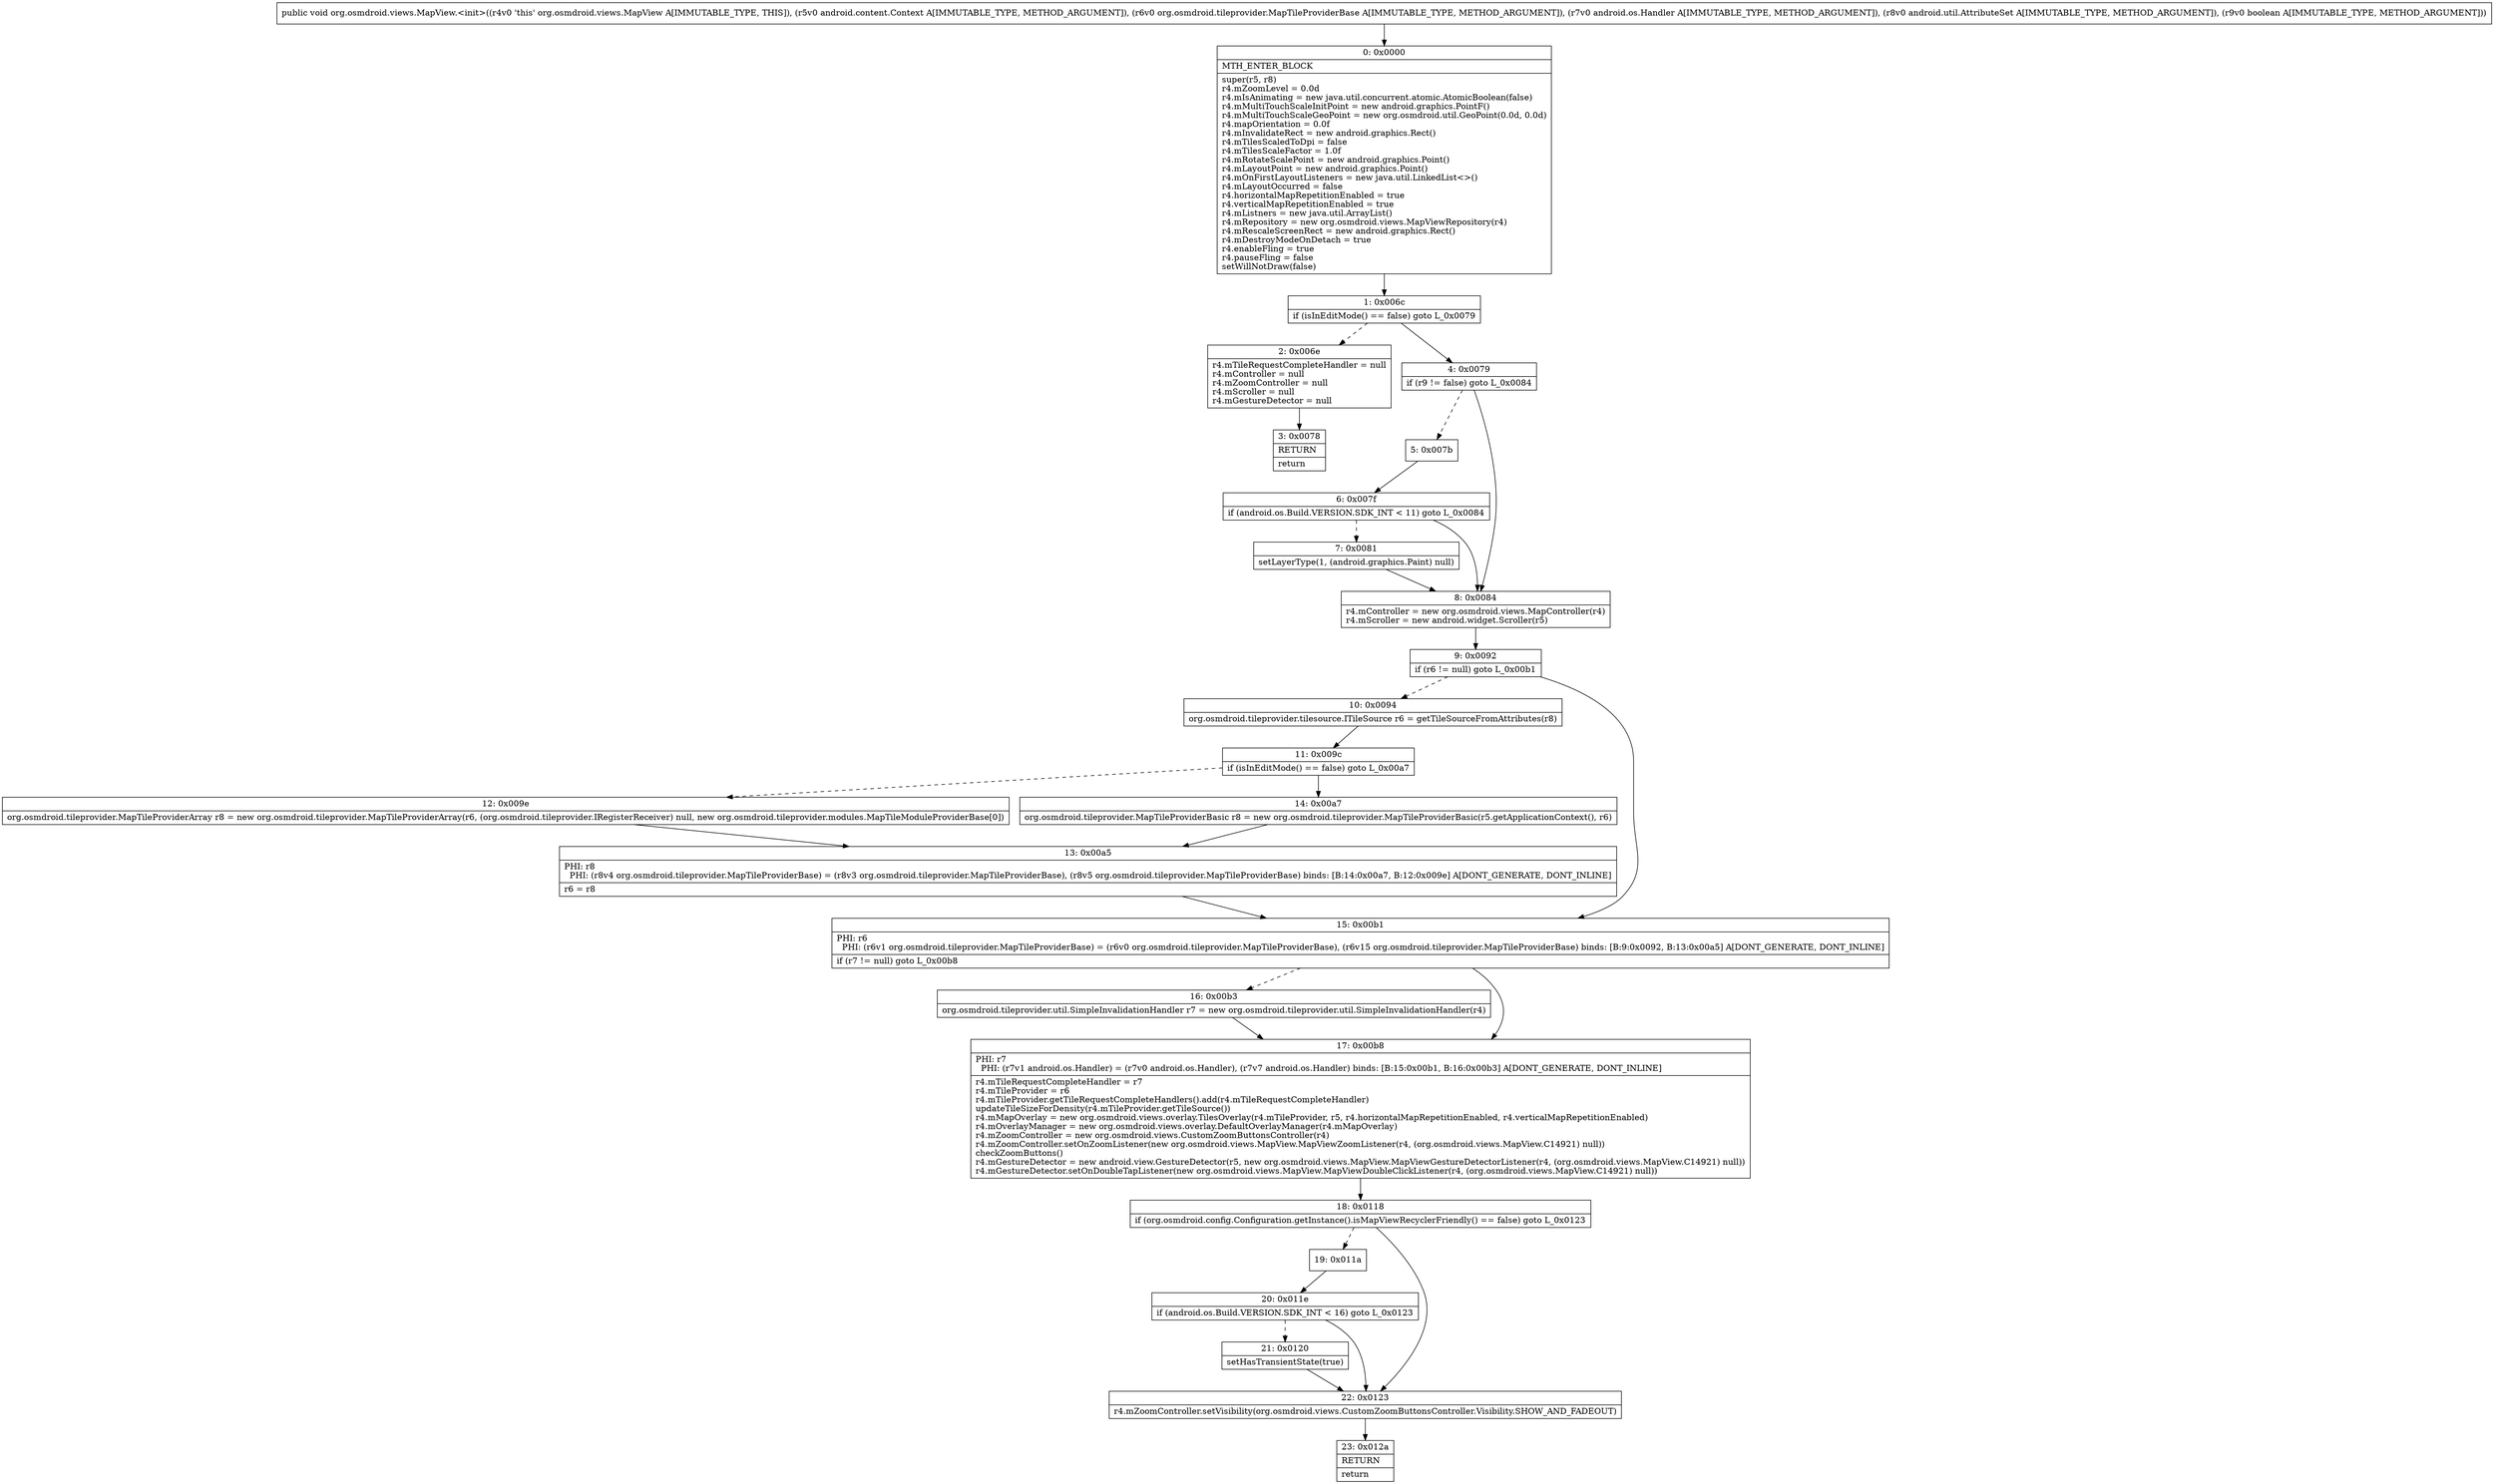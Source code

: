 digraph "CFG fororg.osmdroid.views.MapView.\<init\>(Landroid\/content\/Context;Lorg\/osmdroid\/tileprovider\/MapTileProviderBase;Landroid\/os\/Handler;Landroid\/util\/AttributeSet;Z)V" {
Node_0 [shape=record,label="{0\:\ 0x0000|MTH_ENTER_BLOCK\l|super(r5, r8)\lr4.mZoomLevel = 0.0d\lr4.mIsAnimating = new java.util.concurrent.atomic.AtomicBoolean(false)\lr4.mMultiTouchScaleInitPoint = new android.graphics.PointF()\lr4.mMultiTouchScaleGeoPoint = new org.osmdroid.util.GeoPoint(0.0d, 0.0d)\lr4.mapOrientation = 0.0f\lr4.mInvalidateRect = new android.graphics.Rect()\lr4.mTilesScaledToDpi = false\lr4.mTilesScaleFactor = 1.0f\lr4.mRotateScalePoint = new android.graphics.Point()\lr4.mLayoutPoint = new android.graphics.Point()\lr4.mOnFirstLayoutListeners = new java.util.LinkedList\<\>()\lr4.mLayoutOccurred = false\lr4.horizontalMapRepetitionEnabled = true\lr4.verticalMapRepetitionEnabled = true\lr4.mListners = new java.util.ArrayList()\lr4.mRepository = new org.osmdroid.views.MapViewRepository(r4)\lr4.mRescaleScreenRect = new android.graphics.Rect()\lr4.mDestroyModeOnDetach = true\lr4.enableFling = true\lr4.pauseFling = false\lsetWillNotDraw(false)\l}"];
Node_1 [shape=record,label="{1\:\ 0x006c|if (isInEditMode() == false) goto L_0x0079\l}"];
Node_2 [shape=record,label="{2\:\ 0x006e|r4.mTileRequestCompleteHandler = null\lr4.mController = null\lr4.mZoomController = null\lr4.mScroller = null\lr4.mGestureDetector = null\l}"];
Node_3 [shape=record,label="{3\:\ 0x0078|RETURN\l|return\l}"];
Node_4 [shape=record,label="{4\:\ 0x0079|if (r9 != false) goto L_0x0084\l}"];
Node_5 [shape=record,label="{5\:\ 0x007b}"];
Node_6 [shape=record,label="{6\:\ 0x007f|if (android.os.Build.VERSION.SDK_INT \< 11) goto L_0x0084\l}"];
Node_7 [shape=record,label="{7\:\ 0x0081|setLayerType(1, (android.graphics.Paint) null)\l}"];
Node_8 [shape=record,label="{8\:\ 0x0084|r4.mController = new org.osmdroid.views.MapController(r4)\lr4.mScroller = new android.widget.Scroller(r5)\l}"];
Node_9 [shape=record,label="{9\:\ 0x0092|if (r6 != null) goto L_0x00b1\l}"];
Node_10 [shape=record,label="{10\:\ 0x0094|org.osmdroid.tileprovider.tilesource.ITileSource r6 = getTileSourceFromAttributes(r8)\l}"];
Node_11 [shape=record,label="{11\:\ 0x009c|if (isInEditMode() == false) goto L_0x00a7\l}"];
Node_12 [shape=record,label="{12\:\ 0x009e|org.osmdroid.tileprovider.MapTileProviderArray r8 = new org.osmdroid.tileprovider.MapTileProviderArray(r6, (org.osmdroid.tileprovider.IRegisterReceiver) null, new org.osmdroid.tileprovider.modules.MapTileModuleProviderBase[0])\l}"];
Node_13 [shape=record,label="{13\:\ 0x00a5|PHI: r8 \l  PHI: (r8v4 org.osmdroid.tileprovider.MapTileProviderBase) = (r8v3 org.osmdroid.tileprovider.MapTileProviderBase), (r8v5 org.osmdroid.tileprovider.MapTileProviderBase) binds: [B:14:0x00a7, B:12:0x009e] A[DONT_GENERATE, DONT_INLINE]\l|r6 = r8\l}"];
Node_14 [shape=record,label="{14\:\ 0x00a7|org.osmdroid.tileprovider.MapTileProviderBasic r8 = new org.osmdroid.tileprovider.MapTileProviderBasic(r5.getApplicationContext(), r6)\l}"];
Node_15 [shape=record,label="{15\:\ 0x00b1|PHI: r6 \l  PHI: (r6v1 org.osmdroid.tileprovider.MapTileProviderBase) = (r6v0 org.osmdroid.tileprovider.MapTileProviderBase), (r6v15 org.osmdroid.tileprovider.MapTileProviderBase) binds: [B:9:0x0092, B:13:0x00a5] A[DONT_GENERATE, DONT_INLINE]\l|if (r7 != null) goto L_0x00b8\l}"];
Node_16 [shape=record,label="{16\:\ 0x00b3|org.osmdroid.tileprovider.util.SimpleInvalidationHandler r7 = new org.osmdroid.tileprovider.util.SimpleInvalidationHandler(r4)\l}"];
Node_17 [shape=record,label="{17\:\ 0x00b8|PHI: r7 \l  PHI: (r7v1 android.os.Handler) = (r7v0 android.os.Handler), (r7v7 android.os.Handler) binds: [B:15:0x00b1, B:16:0x00b3] A[DONT_GENERATE, DONT_INLINE]\l|r4.mTileRequestCompleteHandler = r7\lr4.mTileProvider = r6\lr4.mTileProvider.getTileRequestCompleteHandlers().add(r4.mTileRequestCompleteHandler)\lupdateTileSizeForDensity(r4.mTileProvider.getTileSource())\lr4.mMapOverlay = new org.osmdroid.views.overlay.TilesOverlay(r4.mTileProvider, r5, r4.horizontalMapRepetitionEnabled, r4.verticalMapRepetitionEnabled)\lr4.mOverlayManager = new org.osmdroid.views.overlay.DefaultOverlayManager(r4.mMapOverlay)\lr4.mZoomController = new org.osmdroid.views.CustomZoomButtonsController(r4)\lr4.mZoomController.setOnZoomListener(new org.osmdroid.views.MapView.MapViewZoomListener(r4, (org.osmdroid.views.MapView.C14921) null))\lcheckZoomButtons()\lr4.mGestureDetector = new android.view.GestureDetector(r5, new org.osmdroid.views.MapView.MapViewGestureDetectorListener(r4, (org.osmdroid.views.MapView.C14921) null))\lr4.mGestureDetector.setOnDoubleTapListener(new org.osmdroid.views.MapView.MapViewDoubleClickListener(r4, (org.osmdroid.views.MapView.C14921) null))\l}"];
Node_18 [shape=record,label="{18\:\ 0x0118|if (org.osmdroid.config.Configuration.getInstance().isMapViewRecyclerFriendly() == false) goto L_0x0123\l}"];
Node_19 [shape=record,label="{19\:\ 0x011a}"];
Node_20 [shape=record,label="{20\:\ 0x011e|if (android.os.Build.VERSION.SDK_INT \< 16) goto L_0x0123\l}"];
Node_21 [shape=record,label="{21\:\ 0x0120|setHasTransientState(true)\l}"];
Node_22 [shape=record,label="{22\:\ 0x0123|r4.mZoomController.setVisibility(org.osmdroid.views.CustomZoomButtonsController.Visibility.SHOW_AND_FADEOUT)\l}"];
Node_23 [shape=record,label="{23\:\ 0x012a|RETURN\l|return\l}"];
MethodNode[shape=record,label="{public void org.osmdroid.views.MapView.\<init\>((r4v0 'this' org.osmdroid.views.MapView A[IMMUTABLE_TYPE, THIS]), (r5v0 android.content.Context A[IMMUTABLE_TYPE, METHOD_ARGUMENT]), (r6v0 org.osmdroid.tileprovider.MapTileProviderBase A[IMMUTABLE_TYPE, METHOD_ARGUMENT]), (r7v0 android.os.Handler A[IMMUTABLE_TYPE, METHOD_ARGUMENT]), (r8v0 android.util.AttributeSet A[IMMUTABLE_TYPE, METHOD_ARGUMENT]), (r9v0 boolean A[IMMUTABLE_TYPE, METHOD_ARGUMENT])) }"];
MethodNode -> Node_0;
Node_0 -> Node_1;
Node_1 -> Node_2[style=dashed];
Node_1 -> Node_4;
Node_2 -> Node_3;
Node_4 -> Node_5[style=dashed];
Node_4 -> Node_8;
Node_5 -> Node_6;
Node_6 -> Node_7[style=dashed];
Node_6 -> Node_8;
Node_7 -> Node_8;
Node_8 -> Node_9;
Node_9 -> Node_10[style=dashed];
Node_9 -> Node_15;
Node_10 -> Node_11;
Node_11 -> Node_12[style=dashed];
Node_11 -> Node_14;
Node_12 -> Node_13;
Node_13 -> Node_15;
Node_14 -> Node_13;
Node_15 -> Node_16[style=dashed];
Node_15 -> Node_17;
Node_16 -> Node_17;
Node_17 -> Node_18;
Node_18 -> Node_19[style=dashed];
Node_18 -> Node_22;
Node_19 -> Node_20;
Node_20 -> Node_21[style=dashed];
Node_20 -> Node_22;
Node_21 -> Node_22;
Node_22 -> Node_23;
}

